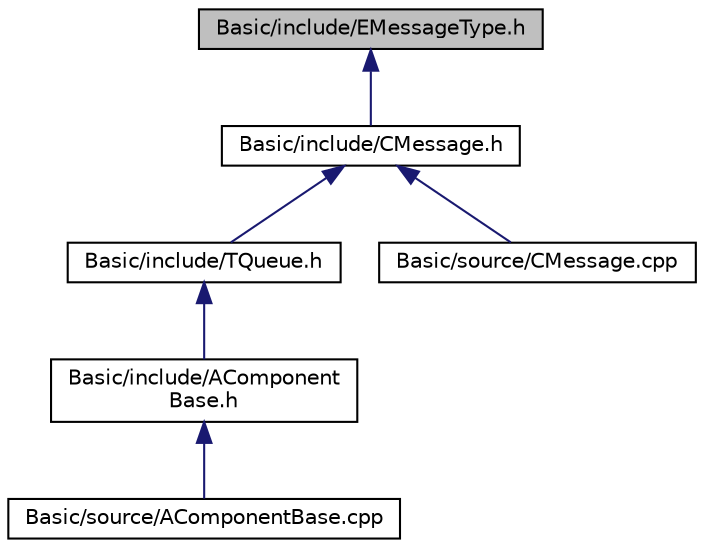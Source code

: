digraph "Basic/include/EMessageType.h"
{
  edge [fontname="Helvetica",fontsize="10",labelfontname="Helvetica",labelfontsize="10"];
  node [fontname="Helvetica",fontsize="10",shape=record];
  Node1 [label="Basic/include/EMessageType.h",height=0.2,width=0.4,color="black", fillcolor="grey75", style="filled" fontcolor="black"];
  Node1 -> Node2 [dir="back",color="midnightblue",fontsize="10",style="solid"];
  Node2 [label="Basic/include/CMessage.h",height=0.2,width=0.4,color="black", fillcolor="white", style="filled",URL="$CMessage_8h.html"];
  Node2 -> Node3 [dir="back",color="midnightblue",fontsize="10",style="solid"];
  Node3 [label="Basic/include/TQueue.h",height=0.2,width=0.4,color="black", fillcolor="white", style="filled",URL="$TQueue_8h.html"];
  Node3 -> Node4 [dir="back",color="midnightblue",fontsize="10",style="solid"];
  Node4 [label="Basic/include/AComponent\lBase.h",height=0.2,width=0.4,color="black", fillcolor="white", style="filled",URL="$AComponentBase_8h.html"];
  Node4 -> Node5 [dir="back",color="midnightblue",fontsize="10",style="solid"];
  Node5 [label="Basic/source/AComponentBase.cpp",height=0.2,width=0.4,color="black", fillcolor="white", style="filled",URL="$AComponentBase_8cpp.html"];
  Node2 -> Node6 [dir="back",color="midnightblue",fontsize="10",style="solid"];
  Node6 [label="Basic/source/CMessage.cpp",height=0.2,width=0.4,color="black", fillcolor="white", style="filled",URL="$CMessage_8cpp.html"];
}
